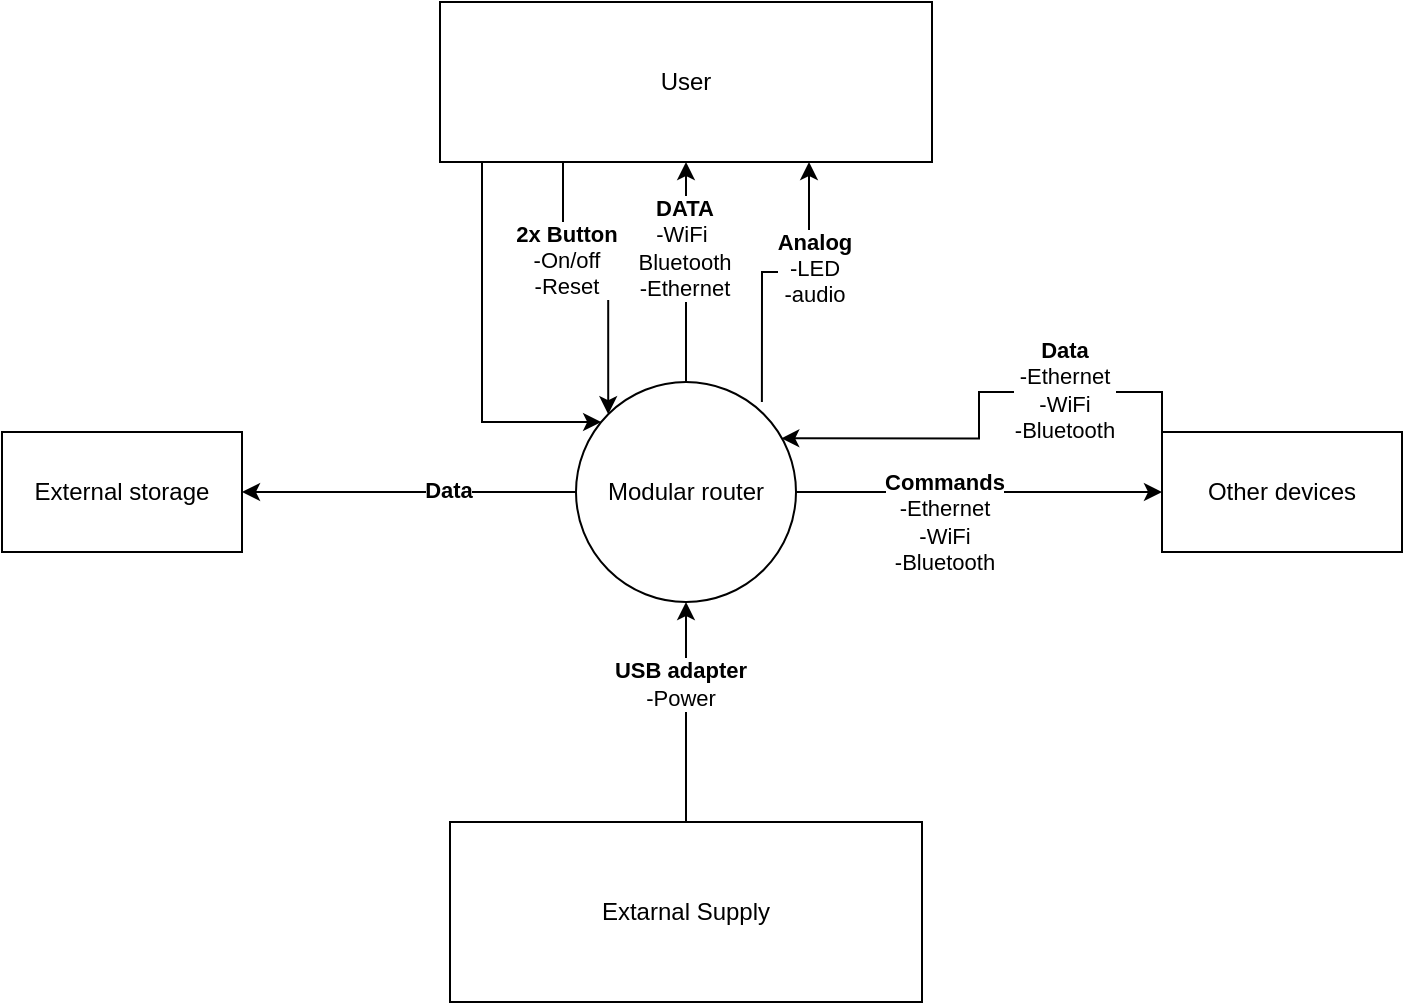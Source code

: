 <mxfile version="20.3.0" type="github">
  <diagram id="SPoGRJfIo3nXrWjkhOdd" name="DCD">
    <mxGraphModel dx="1038" dy="579" grid="1" gridSize="10" guides="1" tooltips="1" connect="1" arrows="1" fold="1" page="1" pageScale="1" pageWidth="827" pageHeight="1169" math="0" shadow="0">
      <root>
        <mxCell id="0" />
        <mxCell id="1" parent="0" />
        <mxCell id="7IUleXDW4cabAlwI7-a3-6" style="edgeStyle=orthogonalEdgeStyle;rounded=0;orthogonalLoop=1;jettySize=auto;html=1;exitX=0.5;exitY=0;exitDx=0;exitDy=0;entryX=0.5;entryY=1;entryDx=0;entryDy=0;" parent="1" source="7IUleXDW4cabAlwI7-a3-1" target="7IUleXDW4cabAlwI7-a3-2" edge="1">
          <mxGeometry relative="1" as="geometry" />
        </mxCell>
        <mxCell id="7IUleXDW4cabAlwI7-a3-7" value="&lt;b&gt;DATA&lt;/b&gt;&lt;br&gt;-WiFi&amp;nbsp;&lt;br&gt;Bluetooth&lt;br&gt;-Ethernet" style="edgeLabel;html=1;align=center;verticalAlign=middle;resizable=0;points=[];" parent="7IUleXDW4cabAlwI7-a3-6" vertex="1" connectable="0">
          <mxGeometry x="0.218" y="1" relative="1" as="geometry">
            <mxPoint as="offset" />
          </mxGeometry>
        </mxCell>
        <mxCell id="LI1ZWbjkkbRP-smUm5Fb-3" style="edgeStyle=orthogonalEdgeStyle;rounded=0;orthogonalLoop=1;jettySize=auto;html=1;exitX=1;exitY=0.5;exitDx=0;exitDy=0;entryX=0;entryY=0.5;entryDx=0;entryDy=0;" edge="1" parent="1" source="7IUleXDW4cabAlwI7-a3-1" target="LI1ZWbjkkbRP-smUm5Fb-1">
          <mxGeometry relative="1" as="geometry">
            <mxPoint x="610" y="420" as="targetPoint" />
            <Array as="points" />
          </mxGeometry>
        </mxCell>
        <mxCell id="LI1ZWbjkkbRP-smUm5Fb-4" value="&lt;b&gt;Commands&lt;br&gt;&lt;/b&gt;-Ethernet&lt;br&gt;-WiFi&lt;br&gt;-Bluetooth&lt;br&gt;" style="edgeLabel;html=1;align=center;verticalAlign=middle;resizable=0;points=[];" vertex="1" connectable="0" parent="LI1ZWbjkkbRP-smUm5Fb-3">
          <mxGeometry x="-0.154" y="-1" relative="1" as="geometry">
            <mxPoint x="-4" y="14" as="offset" />
          </mxGeometry>
        </mxCell>
        <mxCell id="LI1ZWbjkkbRP-smUm5Fb-12" style="edgeStyle=orthogonalEdgeStyle;rounded=0;orthogonalLoop=1;jettySize=auto;html=1;exitX=0;exitY=0.5;exitDx=0;exitDy=0;entryX=1;entryY=0.5;entryDx=0;entryDy=0;" edge="1" parent="1" source="7IUleXDW4cabAlwI7-a3-1" target="LI1ZWbjkkbRP-smUm5Fb-11">
          <mxGeometry relative="1" as="geometry" />
        </mxCell>
        <mxCell id="LI1ZWbjkkbRP-smUm5Fb-13" value="&lt;b&gt;Data&lt;/b&gt;" style="edgeLabel;html=1;align=center;verticalAlign=middle;resizable=0;points=[];" vertex="1" connectable="0" parent="LI1ZWbjkkbRP-smUm5Fb-12">
          <mxGeometry x="-0.236" y="-1" relative="1" as="geometry">
            <mxPoint as="offset" />
          </mxGeometry>
        </mxCell>
        <mxCell id="7IUleXDW4cabAlwI7-a3-1" value="Modular router" style="ellipse;whiteSpace=wrap;html=1;aspect=fixed;" parent="1" vertex="1">
          <mxGeometry x="357" y="330" width="110" height="110" as="geometry" />
        </mxCell>
        <mxCell id="kJUu2zwSgjsIc3CQlZ3C-1" style="edgeStyle=orthogonalEdgeStyle;rounded=0;orthogonalLoop=1;jettySize=auto;html=1;exitX=0.25;exitY=1;exitDx=0;exitDy=0;entryX=0;entryY=0;entryDx=0;entryDy=0;" parent="1" source="7IUleXDW4cabAlwI7-a3-2" target="7IUleXDW4cabAlwI7-a3-1" edge="1">
          <mxGeometry relative="1" as="geometry" />
        </mxCell>
        <mxCell id="kJUu2zwSgjsIc3CQlZ3C-3" value="&lt;b&gt;2x Button&lt;/b&gt;&lt;br&gt;-On/off&lt;br&gt;-Reset" style="edgeLabel;html=1;align=center;verticalAlign=middle;resizable=0;points=[];" parent="kJUu2zwSgjsIc3CQlZ3C-1" vertex="1" connectable="0">
          <mxGeometry x="-0.349" y="1" relative="1" as="geometry">
            <mxPoint as="offset" />
          </mxGeometry>
        </mxCell>
        <mxCell id="kJUu2zwSgjsIc3CQlZ3C-2" style="edgeStyle=orthogonalEdgeStyle;rounded=0;orthogonalLoop=1;jettySize=auto;html=1;exitX=0.75;exitY=1;exitDx=0;exitDy=0;entryX=0.845;entryY=0.091;entryDx=0;entryDy=0;entryPerimeter=0;startArrow=classic;startFill=1;endArrow=none;endFill=0;" parent="1" source="7IUleXDW4cabAlwI7-a3-2" target="7IUleXDW4cabAlwI7-a3-1" edge="1">
          <mxGeometry relative="1" as="geometry" />
        </mxCell>
        <mxCell id="kJUu2zwSgjsIc3CQlZ3C-4" value="&lt;b&gt;Analog&lt;br&gt;&lt;/b&gt;-LED&lt;br&gt;-audio" style="edgeLabel;html=1;align=center;verticalAlign=middle;resizable=0;points=[];" parent="kJUu2zwSgjsIc3CQlZ3C-2" vertex="1" connectable="0">
          <mxGeometry x="-0.264" y="2" relative="1" as="geometry">
            <mxPoint as="offset" />
          </mxGeometry>
        </mxCell>
        <mxCell id="LI1ZWbjkkbRP-smUm5Fb-9" style="edgeStyle=orthogonalEdgeStyle;rounded=0;orthogonalLoop=1;jettySize=auto;html=1;exitX=0;exitY=1;exitDx=0;exitDy=0;" edge="1" parent="1" source="7IUleXDW4cabAlwI7-a3-2" target="7IUleXDW4cabAlwI7-a3-1">
          <mxGeometry relative="1" as="geometry">
            <mxPoint x="357" y="370" as="targetPoint" />
            <Array as="points">
              <mxPoint x="310" y="220" />
              <mxPoint x="310" y="350" />
            </Array>
          </mxGeometry>
        </mxCell>
        <mxCell id="7IUleXDW4cabAlwI7-a3-2" value="User" style="rounded=0;whiteSpace=wrap;html=1;" parent="1" vertex="1">
          <mxGeometry x="289" y="140" width="246" height="80" as="geometry" />
        </mxCell>
        <mxCell id="7IUleXDW4cabAlwI7-a3-4" style="edgeStyle=orthogonalEdgeStyle;rounded=0;orthogonalLoop=1;jettySize=auto;html=1;exitX=0.5;exitY=0;exitDx=0;exitDy=0;entryX=0.5;entryY=1;entryDx=0;entryDy=0;" parent="1" source="7IUleXDW4cabAlwI7-a3-3" target="7IUleXDW4cabAlwI7-a3-1" edge="1">
          <mxGeometry relative="1" as="geometry" />
        </mxCell>
        <mxCell id="7IUleXDW4cabAlwI7-a3-5" value="&lt;b&gt;USB adapter&lt;/b&gt;&lt;br&gt;-Power" style="edgeLabel;html=1;align=center;verticalAlign=middle;resizable=0;points=[];" parent="7IUleXDW4cabAlwI7-a3-4" vertex="1" connectable="0">
          <mxGeometry x="0.255" y="3" relative="1" as="geometry">
            <mxPoint as="offset" />
          </mxGeometry>
        </mxCell>
        <mxCell id="7IUleXDW4cabAlwI7-a3-3" value="Extarnal Supply" style="rounded=0;whiteSpace=wrap;html=1;" parent="1" vertex="1">
          <mxGeometry x="294" y="550" width="236" height="90" as="geometry" />
        </mxCell>
        <mxCell id="LI1ZWbjkkbRP-smUm5Fb-6" style="edgeStyle=orthogonalEdgeStyle;rounded=0;orthogonalLoop=1;jettySize=auto;html=1;exitX=0;exitY=0;exitDx=0;exitDy=0;entryX=0.933;entryY=0.256;entryDx=0;entryDy=0;entryPerimeter=0;" edge="1" parent="1" source="LI1ZWbjkkbRP-smUm5Fb-1" target="7IUleXDW4cabAlwI7-a3-1">
          <mxGeometry relative="1" as="geometry" />
        </mxCell>
        <mxCell id="LI1ZWbjkkbRP-smUm5Fb-7" value="&lt;b&gt;Data&lt;br&gt;&lt;/b&gt;-Ethernet&lt;br&gt;-WiFi&lt;br&gt;-Bluetooth" style="edgeLabel;html=1;align=center;verticalAlign=middle;resizable=0;points=[];" vertex="1" connectable="0" parent="LI1ZWbjkkbRP-smUm5Fb-6">
          <mxGeometry x="-0.524" y="-1" relative="1" as="geometry">
            <mxPoint x="-14" as="offset" />
          </mxGeometry>
        </mxCell>
        <mxCell id="LI1ZWbjkkbRP-smUm5Fb-1" value="Other devices" style="rounded=0;whiteSpace=wrap;html=1;" vertex="1" parent="1">
          <mxGeometry x="650" y="355" width="120" height="60" as="geometry" />
        </mxCell>
        <mxCell id="LI1ZWbjkkbRP-smUm5Fb-11" value="External storage" style="rounded=0;whiteSpace=wrap;html=1;" vertex="1" parent="1">
          <mxGeometry x="70" y="355" width="120" height="60" as="geometry" />
        </mxCell>
      </root>
    </mxGraphModel>
  </diagram>
</mxfile>
